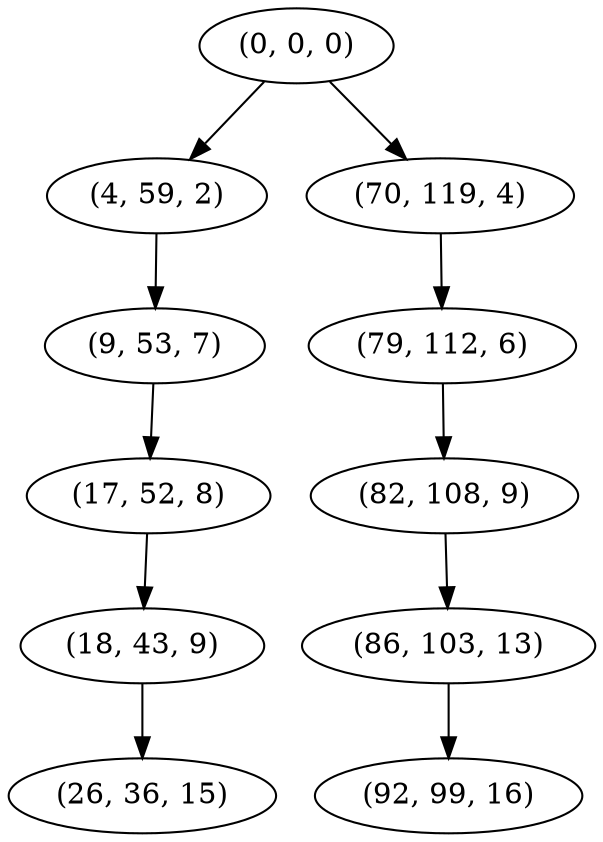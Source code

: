 digraph tree {
    "(0, 0, 0)";
    "(4, 59, 2)";
    "(9, 53, 7)";
    "(17, 52, 8)";
    "(18, 43, 9)";
    "(26, 36, 15)";
    "(70, 119, 4)";
    "(79, 112, 6)";
    "(82, 108, 9)";
    "(86, 103, 13)";
    "(92, 99, 16)";
    "(0, 0, 0)" -> "(4, 59, 2)";
    "(0, 0, 0)" -> "(70, 119, 4)";
    "(4, 59, 2)" -> "(9, 53, 7)";
    "(9, 53, 7)" -> "(17, 52, 8)";
    "(17, 52, 8)" -> "(18, 43, 9)";
    "(18, 43, 9)" -> "(26, 36, 15)";
    "(70, 119, 4)" -> "(79, 112, 6)";
    "(79, 112, 6)" -> "(82, 108, 9)";
    "(82, 108, 9)" -> "(86, 103, 13)";
    "(86, 103, 13)" -> "(92, 99, 16)";
}
